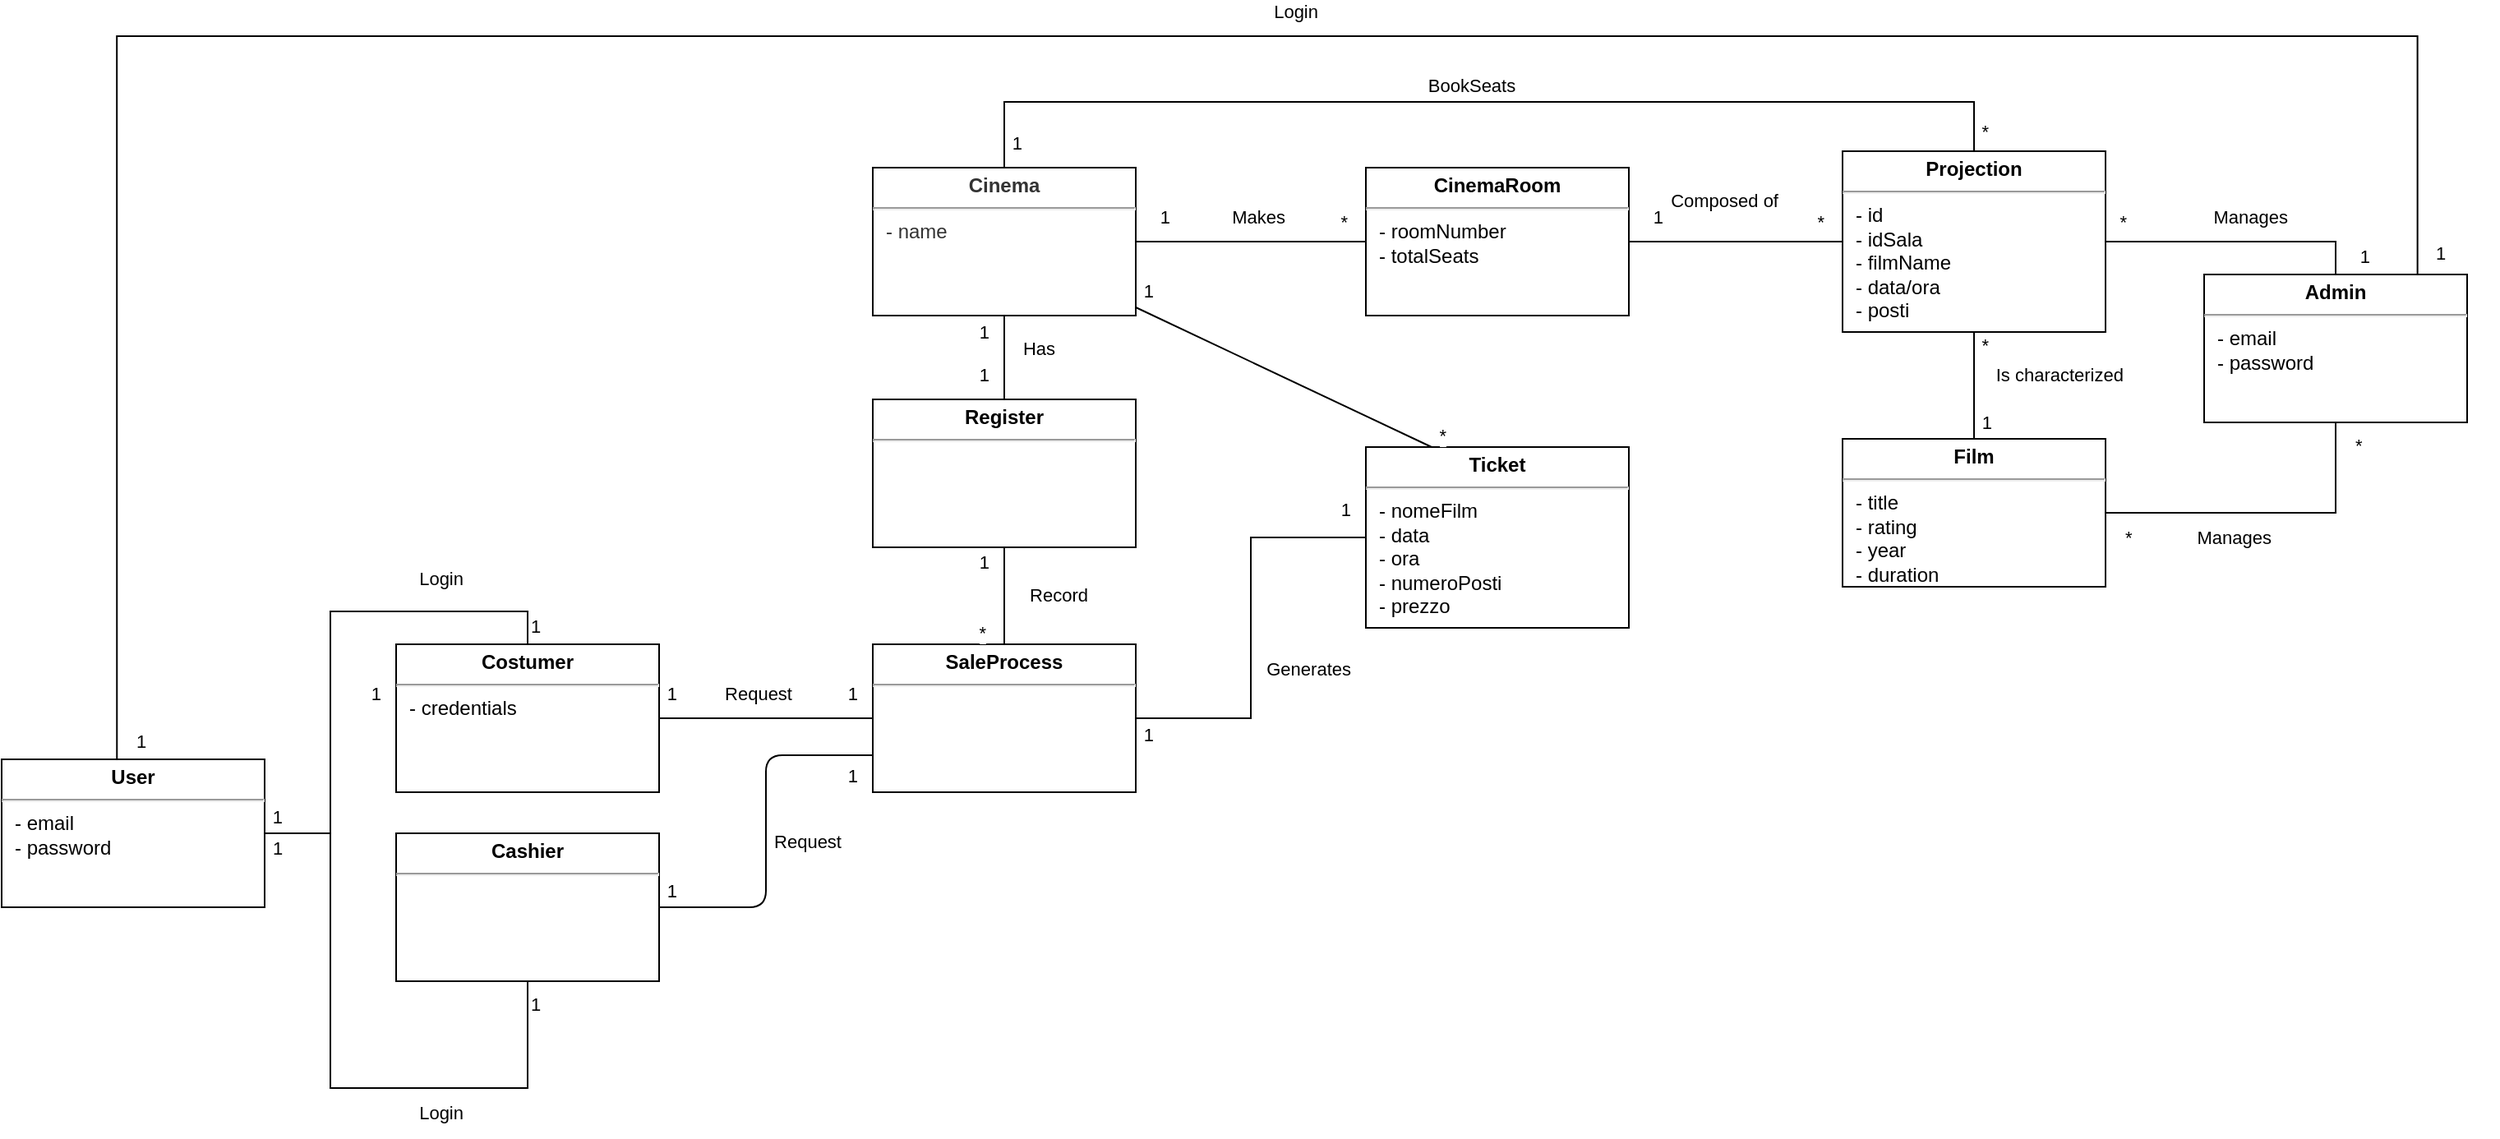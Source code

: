<mxfile version="22.1.16" type="device">
  <diagram id="C5RBs43oDa-KdzZeNtuy" name="Page-1">
    <mxGraphModel dx="2300" dy="887" grid="1" gridSize="10" guides="1" tooltips="1" connect="1" arrows="1" fold="1" page="0" pageScale="1" pageWidth="827" pageHeight="1169" math="0" shadow="0">
      <root>
        <mxCell id="WIyWlLk6GJQsqaUBKTNV-0" />
        <mxCell id="WIyWlLk6GJQsqaUBKTNV-1" parent="WIyWlLk6GJQsqaUBKTNV-0" />
        <mxCell id="IocTNjroUluIqf57pHVe-46" style="edgeStyle=orthogonalEdgeStyle;rounded=1;orthogonalLoop=1;jettySize=auto;html=1;exitX=0.5;exitY=1;exitDx=0;exitDy=0;entryX=0.5;entryY=0;entryDx=0;entryDy=0;endArrow=none;endFill=0;" parent="WIyWlLk6GJQsqaUBKTNV-1" edge="1">
          <mxGeometry relative="1" as="geometry">
            <mxPoint x="-140" y="572" as="targetPoint" />
            <mxPoint x="-140" y="507" as="sourcePoint" />
          </mxGeometry>
        </mxCell>
        <mxCell id="jSlZh_h7TQcM6uC7sidU-0" value="Manages" style="edgeLabel;resizable=0;html=1;align=right;verticalAlign=bottom;rotation=0;rounded=1;" parent="WIyWlLk6GJQsqaUBKTNV-1" connectable="0" vertex="1">
          <mxGeometry x="590.0" y="324.998" as="geometry">
            <mxPoint x="51" y="-6" as="offset" />
          </mxGeometry>
        </mxCell>
        <mxCell id="jSlZh_h7TQcM6uC7sidU-5" value="Makes" style="edgeLabel;resizable=0;html=1;align=right;verticalAlign=bottom;rotation=0;rounded=1;" parent="WIyWlLk6GJQsqaUBKTNV-1" connectable="0" vertex="1">
          <mxGeometry x="-20.0" y="324.998" as="geometry">
            <mxPoint x="51" y="-6" as="offset" />
          </mxGeometry>
        </mxCell>
        <mxCell id="jSlZh_h7TQcM6uC7sidU-7" value="*" style="edgeLabel;resizable=0;html=1;align=right;verticalAlign=bottom;rounded=1;" parent="WIyWlLk6GJQsqaUBKTNV-1" connectable="0" vertex="1">
          <mxGeometry x="514" y="305" as="geometry">
            <mxPoint x="29" y="16" as="offset" />
          </mxGeometry>
        </mxCell>
        <mxCell id="jSlZh_h7TQcM6uC7sidU-18" style="edgeStyle=orthogonalEdgeStyle;rounded=1;orthogonalLoop=1;jettySize=auto;html=1;exitX=0.5;exitY=0;exitDx=0;exitDy=0;endArrow=none;endFill=0;" parent="WIyWlLk6GJQsqaUBKTNV-1" edge="1">
          <mxGeometry relative="1" as="geometry">
            <mxPoint x="-140" y="345" as="targetPoint" />
            <Array as="points">
              <mxPoint x="-140" y="349" />
            </Array>
            <mxPoint x="-140" y="421" as="sourcePoint" />
          </mxGeometry>
        </mxCell>
        <mxCell id="UeBKWoU0LZNCBbVOsU7L-24" style="edgeStyle=orthogonalEdgeStyle;rounded=0;orthogonalLoop=1;jettySize=auto;html=1;exitX=0.5;exitY=0;exitDx=0;exitDy=0;entryX=0.5;entryY=1;entryDx=0;entryDy=0;endArrow=none;endFill=0;" parent="WIyWlLk6GJQsqaUBKTNV-1" source="jSlZh_h7TQcM6uC7sidU-40" target="jSlZh_h7TQcM6uC7sidU-41" edge="1">
          <mxGeometry relative="1" as="geometry" />
        </mxCell>
        <mxCell id="jSlZh_h7TQcM6uC7sidU-40" value="&lt;p style=&quot;margin: 4px 0px 0px; text-align: center;&quot;&gt;&lt;b style=&quot;&quot;&gt;Film&lt;/b&gt;&lt;/p&gt;&lt;hr&gt;&lt;p style=&quot;margin:0px;margin-left:8px;&quot;&gt;&lt;span style=&quot;background-color: initial;&quot;&gt;- title&lt;/span&gt;&lt;br&gt;&lt;/p&gt;&lt;p style=&quot;margin:0px;margin-left:8px;&quot;&gt;- rating&lt;/p&gt;&lt;p style=&quot;margin:0px;margin-left:8px;&quot;&gt;- year&lt;/p&gt;&lt;p style=&quot;margin:0px;margin-left:8px;&quot;&gt;- duration&lt;/p&gt;" style="verticalAlign=top;align=left;overflow=fill;fontSize=12;fontFamily=Helvetica;html=1;whiteSpace=wrap;rounded=0;" parent="WIyWlLk6GJQsqaUBKTNV-1" vertex="1">
          <mxGeometry x="370" y="445" width="160" height="90" as="geometry" />
        </mxCell>
        <mxCell id="UeBKWoU0LZNCBbVOsU7L-23" style="edgeStyle=orthogonalEdgeStyle;rounded=0;orthogonalLoop=1;jettySize=auto;html=1;exitX=1;exitY=0.5;exitDx=0;exitDy=0;entryX=0.5;entryY=0;entryDx=0;entryDy=0;endArrow=none;endFill=0;" parent="WIyWlLk6GJQsqaUBKTNV-1" source="jSlZh_h7TQcM6uC7sidU-41" target="jSlZh_h7TQcM6uC7sidU-52" edge="1">
          <mxGeometry relative="1" as="geometry" />
        </mxCell>
        <mxCell id="jSlZh_h7TQcM6uC7sidU-41" value="&lt;p style=&quot;margin: 4px 0px 0px; text-align: center;&quot;&gt;&lt;b&gt;Projection&lt;/b&gt;&lt;/p&gt;&lt;hr&gt;&lt;p style=&quot;margin:0px;margin-left:8px;&quot;&gt;&lt;span style=&quot;background-color: initial;&quot;&gt;- id&lt;/span&gt;&lt;br&gt;&lt;/p&gt;&lt;p style=&quot;margin:0px;margin-left:8px;&quot;&gt;&lt;span style=&quot;background-color: initial;&quot;&gt;- idSala&lt;/span&gt;&lt;/p&gt;&lt;p style=&quot;margin:0px;margin-left:8px;&quot;&gt;- filmName&lt;/p&gt;&lt;p style=&quot;margin:0px;margin-left:8px;&quot;&gt;- data/ora&lt;/p&gt;&lt;p style=&quot;margin:0px;margin-left:8px;&quot;&gt;- posti&lt;/p&gt;&lt;p style=&quot;margin:0px;margin-left:8px;&quot;&gt;&lt;br&gt;&lt;/p&gt;&lt;p style=&quot;margin:0px;margin-left:8px;&quot;&gt;&lt;br&gt;&lt;/p&gt;" style="verticalAlign=top;align=left;overflow=fill;fontSize=12;fontFamily=Helvetica;html=1;whiteSpace=wrap;rounded=0;" parent="WIyWlLk6GJQsqaUBKTNV-1" vertex="1">
          <mxGeometry x="370" y="270" width="160" height="110" as="geometry" />
        </mxCell>
        <mxCell id="V83B1hpmwvqZw-QPlUn4-34" style="edgeStyle=orthogonalEdgeStyle;rounded=1;orthogonalLoop=1;jettySize=auto;html=1;exitX=1;exitY=0.5;exitDx=0;exitDy=0;entryX=0;entryY=0.5;entryDx=0;entryDy=0;endArrow=none;endFill=0;" parent="WIyWlLk6GJQsqaUBKTNV-1" source="jSlZh_h7TQcM6uC7sidU-42" target="jSlZh_h7TQcM6uC7sidU-46" edge="1">
          <mxGeometry relative="1" as="geometry" />
        </mxCell>
        <mxCell id="ocW4wiGA78TJC8a3Gjq7-6" style="edgeStyle=orthogonalEdgeStyle;rounded=0;orthogonalLoop=1;jettySize=auto;html=1;exitX=0.5;exitY=0;exitDx=0;exitDy=0;entryX=0.5;entryY=0;entryDx=0;entryDy=0;endArrow=none;endFill=0;" edge="1" parent="WIyWlLk6GJQsqaUBKTNV-1" source="jSlZh_h7TQcM6uC7sidU-42" target="jSlZh_h7TQcM6uC7sidU-41">
          <mxGeometry relative="1" as="geometry">
            <Array as="points">
              <mxPoint x="-140" y="240" />
              <mxPoint x="450" y="240" />
            </Array>
          </mxGeometry>
        </mxCell>
        <mxCell id="ocW4wiGA78TJC8a3Gjq7-7" value="BookSeats" style="edgeLabel;html=1;align=center;verticalAlign=middle;resizable=0;points=[];" vertex="1" connectable="0" parent="ocW4wiGA78TJC8a3Gjq7-6">
          <mxGeometry x="-0.018" y="1" relative="1" as="geometry">
            <mxPoint y="-9" as="offset" />
          </mxGeometry>
        </mxCell>
        <mxCell id="jSlZh_h7TQcM6uC7sidU-42" value="&lt;p style=&quot;margin: 4px 0px 0px; text-align: center;&quot;&gt;&lt;b&gt;Cinema&lt;/b&gt;&lt;/p&gt;&lt;hr&gt;&lt;p style=&quot;margin:0px;margin-left:8px;&quot;&gt;- name&lt;/p&gt;" style="verticalAlign=top;align=left;overflow=fill;fontSize=12;fontFamily=Helvetica;html=1;whiteSpace=wrap;rounded=0;fillColor=#FFFFFF;fontColor=#333333;strokeColor=#000000;" parent="WIyWlLk6GJQsqaUBKTNV-1" vertex="1">
          <mxGeometry x="-220" y="280" width="160" height="90" as="geometry" />
        </mxCell>
        <mxCell id="jSlZh_h7TQcM6uC7sidU-56" style="edgeStyle=orthogonalEdgeStyle;rounded=1;orthogonalLoop=1;jettySize=auto;html=1;exitX=1;exitY=0.5;exitDx=0;exitDy=0;entryX=0;entryY=0.5;entryDx=0;entryDy=0;endArrow=none;endFill=0;" parent="WIyWlLk6GJQsqaUBKTNV-1" source="jSlZh_h7TQcM6uC7sidU-46" target="jSlZh_h7TQcM6uC7sidU-41" edge="1">
          <mxGeometry relative="1" as="geometry" />
        </mxCell>
        <mxCell id="jSlZh_h7TQcM6uC7sidU-46" value="&lt;p style=&quot;margin: 4px 0px 0px; text-align: center;&quot;&gt;&lt;b&gt;&lt;font face=&quot;Helvetica&quot;&gt;CinemaRoom&lt;/font&gt;&lt;/b&gt;&lt;/p&gt;&lt;hr&gt;&lt;p style=&quot;margin:0px;margin-left:8px;&quot;&gt;&lt;font face=&quot;Helvetica&quot;&gt;- roomNumber&lt;/font&gt;&lt;/p&gt;&lt;p style=&quot;margin:0px;margin-left:8px;&quot;&gt;&lt;font face=&quot;Helvetica&quot;&gt;- totalSeats&lt;/font&gt;&lt;/p&gt;&lt;p style=&quot;margin:0px;margin-left:8px;&quot;&gt;&lt;br&gt;&lt;/p&gt;" style="verticalAlign=top;align=left;overflow=fill;fontSize=12;fontFamily=Georgia;html=1;whiteSpace=wrap;rounded=0;" parent="WIyWlLk6GJQsqaUBKTNV-1" vertex="1">
          <mxGeometry x="80" y="280" width="160" height="90" as="geometry" />
        </mxCell>
        <mxCell id="jSlZh_h7TQcM6uC7sidU-49" value="1" style="edgeLabel;resizable=0;html=1;align=right;verticalAlign=bottom;rounded=1;" parent="WIyWlLk6GJQsqaUBKTNV-1" connectable="0" vertex="1">
          <mxGeometry x="-90.0" y="324.998" as="geometry">
            <mxPoint x="51" y="-6" as="offset" />
          </mxGeometry>
        </mxCell>
        <mxCell id="jSlZh_h7TQcM6uC7sidU-50" value="*" style="edgeLabel;resizable=0;html=1;align=right;verticalAlign=bottom;rounded=1;" parent="WIyWlLk6GJQsqaUBKTNV-1" connectable="0" vertex="1">
          <mxGeometry x="40" y="305" as="geometry">
            <mxPoint x="29" y="16" as="offset" />
          </mxGeometry>
        </mxCell>
        <mxCell id="ocW4wiGA78TJC8a3Gjq7-2" style="edgeStyle=orthogonalEdgeStyle;rounded=0;orthogonalLoop=1;jettySize=auto;html=1;exitX=0.5;exitY=1;exitDx=0;exitDy=0;entryX=1;entryY=0.5;entryDx=0;entryDy=0;endArrow=none;endFill=0;" edge="1" parent="WIyWlLk6GJQsqaUBKTNV-1" source="jSlZh_h7TQcM6uC7sidU-52" target="jSlZh_h7TQcM6uC7sidU-40">
          <mxGeometry relative="1" as="geometry" />
        </mxCell>
        <mxCell id="jSlZh_h7TQcM6uC7sidU-52" value="&lt;p style=&quot;margin: 4px 0px 0px; text-align: center;&quot;&gt;&lt;b&gt;Admin&lt;/b&gt;&lt;/p&gt;&lt;hr&gt;&lt;p style=&quot;margin:0px;margin-left:8px;&quot;&gt;- email&lt;/p&gt;&lt;p style=&quot;margin:0px;margin-left:8px;&quot;&gt;- password&lt;/p&gt;" style="verticalAlign=top;align=left;overflow=fill;fontSize=12;fontFamily=Helvetica;html=1;whiteSpace=wrap;rounded=0;" parent="WIyWlLk6GJQsqaUBKTNV-1" vertex="1">
          <mxGeometry x="590" y="345" width="160" height="90" as="geometry" />
        </mxCell>
        <mxCell id="jSlZh_h7TQcM6uC7sidU-54" value="1" style="edgeLabel;resizable=0;html=1;align=right;verticalAlign=bottom;rounded=1;" parent="WIyWlLk6GJQsqaUBKTNV-1" connectable="0" vertex="1">
          <mxGeometry x="640.0" y="348.998" as="geometry">
            <mxPoint x="51" y="-6" as="offset" />
          </mxGeometry>
        </mxCell>
        <mxCell id="jSlZh_h7TQcM6uC7sidU-67" value="1" style="edgeLabel;resizable=0;html=1;align=right;verticalAlign=bottom;rounded=1;" parent="WIyWlLk6GJQsqaUBKTNV-1" connectable="0" vertex="1">
          <mxGeometry x="210.0" y="324.998" as="geometry">
            <mxPoint x="51" y="-6" as="offset" />
          </mxGeometry>
        </mxCell>
        <mxCell id="jSlZh_h7TQcM6uC7sidU-68" value="*" style="edgeLabel;resizable=0;html=1;align=right;verticalAlign=bottom;rounded=1;" parent="WIyWlLk6GJQsqaUBKTNV-1" connectable="0" vertex="1">
          <mxGeometry x="330" y="305" as="geometry">
            <mxPoint x="29" y="16" as="offset" />
          </mxGeometry>
        </mxCell>
        <mxCell id="ocW4wiGA78TJC8a3Gjq7-13" style="edgeStyle=orthogonalEdgeStyle;rounded=0;orthogonalLoop=1;jettySize=auto;html=1;exitX=1;exitY=0.5;exitDx=0;exitDy=0;entryX=0;entryY=0.5;entryDx=0;entryDy=0;endArrow=none;endFill=0;" edge="1" parent="WIyWlLk6GJQsqaUBKTNV-1" source="V83B1hpmwvqZw-QPlUn4-8" target="V83B1hpmwvqZw-QPlUn4-35">
          <mxGeometry relative="1" as="geometry" />
        </mxCell>
        <mxCell id="V83B1hpmwvqZw-QPlUn4-8" value="&lt;p style=&quot;margin: 4px 0px 0px; text-align: center;&quot;&gt;&lt;b&gt;SaleProcess&lt;/b&gt;&lt;/p&gt;&lt;hr&gt;&lt;p style=&quot;margin:0px;margin-left:8px;&quot;&gt;&lt;br&gt;&lt;/p&gt;" style="verticalAlign=top;align=left;overflow=fill;fontSize=12;fontFamily=Helvetica;html=1;whiteSpace=wrap;rounded=0;" parent="WIyWlLk6GJQsqaUBKTNV-1" vertex="1">
          <mxGeometry x="-220" y="570" width="160" height="90" as="geometry" />
        </mxCell>
        <mxCell id="V83B1hpmwvqZw-QPlUn4-24" style="edgeStyle=orthogonalEdgeStyle;rounded=1;orthogonalLoop=1;jettySize=auto;html=1;exitX=1;exitY=0.5;exitDx=0;exitDy=0;entryX=0;entryY=0.5;entryDx=0;entryDy=0;endArrow=none;endFill=0;" parent="WIyWlLk6GJQsqaUBKTNV-1" source="V83B1hpmwvqZw-QPlUn4-13" target="V83B1hpmwvqZw-QPlUn4-8" edge="1">
          <mxGeometry relative="1" as="geometry" />
        </mxCell>
        <mxCell id="V83B1hpmwvqZw-QPlUn4-13" value="&lt;p style=&quot;margin: 4px 0px 0px; text-align: center;&quot;&gt;&lt;b&gt;Costumer&lt;/b&gt;&lt;/p&gt;&lt;hr&gt;&lt;p style=&quot;margin:0px;margin-left:8px;&quot;&gt;&lt;span style=&quot;background-color: initial;&quot;&gt;- credentials&lt;/span&gt;&lt;br&gt;&lt;/p&gt;" style="verticalAlign=top;align=left;overflow=fill;fontSize=12;fontFamily=Helvetica;html=1;whiteSpace=wrap;rounded=0;" parent="WIyWlLk6GJQsqaUBKTNV-1" vertex="1">
          <mxGeometry x="-510" y="570" width="160" height="90" as="geometry" />
        </mxCell>
        <mxCell id="V83B1hpmwvqZw-QPlUn4-15" value="1" style="edgeLabel;resizable=0;html=1;align=right;verticalAlign=bottom;rounded=1;" parent="WIyWlLk6GJQsqaUBKTNV-1" connectable="0" vertex="1">
          <mxGeometry x="-390.0" y="614.998" as="geometry">
            <mxPoint x="51" y="-6" as="offset" />
          </mxGeometry>
        </mxCell>
        <mxCell id="V83B1hpmwvqZw-QPlUn4-16" value="1" style="edgeLabel;resizable=0;html=1;align=right;verticalAlign=bottom;rounded=1;" parent="WIyWlLk6GJQsqaUBKTNV-1" connectable="0" vertex="1">
          <mxGeometry x="-280.0" y="614.998" as="geometry">
            <mxPoint x="51" y="-6" as="offset" />
          </mxGeometry>
        </mxCell>
        <mxCell id="V83B1hpmwvqZw-QPlUn4-17" value="Request" style="edgeLabel;resizable=0;html=1;align=right;verticalAlign=bottom;rotation=0;rounded=1;" parent="WIyWlLk6GJQsqaUBKTNV-1" connectable="0" vertex="1">
          <mxGeometry x="-320.0" y="614.998" as="geometry">
            <mxPoint x="51" y="-6" as="offset" />
          </mxGeometry>
        </mxCell>
        <mxCell id="V83B1hpmwvqZw-QPlUn4-27" style="edgeStyle=orthogonalEdgeStyle;rounded=1;orthogonalLoop=1;jettySize=auto;html=1;exitX=1;exitY=0.5;exitDx=0;exitDy=0;entryX=0;entryY=0.75;entryDx=0;entryDy=0;endArrow=none;endFill=0;" parent="WIyWlLk6GJQsqaUBKTNV-1" source="V83B1hpmwvqZw-QPlUn4-25" target="V83B1hpmwvqZw-QPlUn4-8" edge="1">
          <mxGeometry relative="1" as="geometry" />
        </mxCell>
        <mxCell id="V83B1hpmwvqZw-QPlUn4-25" value="&lt;p style=&quot;margin: 4px 0px 0px; text-align: center;&quot;&gt;&lt;b&gt;Cashier&lt;/b&gt;&lt;/p&gt;&lt;hr&gt;&lt;p style=&quot;margin:0px;margin-left:8px;&quot;&gt;&lt;br&gt;&lt;/p&gt;" style="verticalAlign=top;align=left;overflow=fill;fontSize=12;fontFamily=Helvetica;html=1;whiteSpace=wrap;rounded=0;" parent="WIyWlLk6GJQsqaUBKTNV-1" vertex="1">
          <mxGeometry x="-510" y="685" width="160" height="90" as="geometry" />
        </mxCell>
        <mxCell id="V83B1hpmwvqZw-QPlUn4-28" value="Request" style="edgeLabel;resizable=0;html=1;align=right;verticalAlign=bottom;rotation=0;rounded=1;" parent="WIyWlLk6GJQsqaUBKTNV-1" connectable="0" vertex="1">
          <mxGeometry x="-290.0" y="704.998" as="geometry">
            <mxPoint x="51" y="-6" as="offset" />
          </mxGeometry>
        </mxCell>
        <mxCell id="V83B1hpmwvqZw-QPlUn4-29" value="1" style="edgeLabel;resizable=0;html=1;align=right;verticalAlign=bottom;rounded=1;" parent="WIyWlLk6GJQsqaUBKTNV-1" connectable="0" vertex="1">
          <mxGeometry x="-390.0" y="734.998" as="geometry">
            <mxPoint x="51" y="-6" as="offset" />
          </mxGeometry>
        </mxCell>
        <mxCell id="V83B1hpmwvqZw-QPlUn4-33" value="1" style="edgeLabel;resizable=0;html=1;align=right;verticalAlign=bottom;rounded=1;" parent="WIyWlLk6GJQsqaUBKTNV-1" connectable="0" vertex="1">
          <mxGeometry x="-280.0" y="664.998" as="geometry">
            <mxPoint x="51" y="-6" as="offset" />
          </mxGeometry>
        </mxCell>
        <mxCell id="V83B1hpmwvqZw-QPlUn4-35" value="&lt;p style=&quot;margin: 4px 0px 0px; text-align: center;&quot;&gt;&lt;b&gt;Ticket&lt;/b&gt;&lt;/p&gt;&lt;hr&gt;&lt;p style=&quot;margin:0px;margin-left:8px;&quot;&gt;&lt;span style=&quot;background-color: initial;&quot;&gt;- nomeFilm&lt;/span&gt;&lt;/p&gt;&lt;p style=&quot;margin:0px;margin-left:8px;&quot;&gt;&lt;span style=&quot;background-color: initial;&quot;&gt;- data&lt;/span&gt;&lt;/p&gt;&lt;p style=&quot;margin:0px;margin-left:8px;&quot;&gt;&lt;span style=&quot;background-color: initial;&quot;&gt;- ora&lt;/span&gt;&lt;/p&gt;&lt;p style=&quot;margin:0px;margin-left:8px;&quot;&gt;&lt;span style=&quot;background-color: initial;&quot;&gt;- numeroPosti&lt;/span&gt;&lt;/p&gt;&lt;p style=&quot;margin:0px;margin-left:8px;&quot;&gt;&lt;span style=&quot;background-color: initial;&quot;&gt;- prezzo&lt;/span&gt;&lt;/p&gt;&lt;p style=&quot;margin:0px;margin-left:8px;&quot;&gt;&lt;br&gt;&lt;/p&gt;" style="verticalAlign=top;align=left;overflow=fill;fontSize=12;fontFamily=Helvetica;html=1;whiteSpace=wrap;rounded=0;" parent="WIyWlLk6GJQsqaUBKTNV-1" vertex="1">
          <mxGeometry x="80" y="450" width="160" height="110" as="geometry" />
        </mxCell>
        <mxCell id="V83B1hpmwvqZw-QPlUn4-37" value="1" style="edgeLabel;resizable=0;html=1;align=right;verticalAlign=bottom;rounded=1;" parent="WIyWlLk6GJQsqaUBKTNV-1" connectable="0" vertex="1">
          <mxGeometry x="-100.0" y="639.998" as="geometry">
            <mxPoint x="51" y="-6" as="offset" />
          </mxGeometry>
        </mxCell>
        <mxCell id="V83B1hpmwvqZw-QPlUn4-38" value="1" style="edgeLabel;resizable=0;html=1;align=right;verticalAlign=bottom;rounded=1;" parent="WIyWlLk6GJQsqaUBKTNV-1" connectable="0" vertex="1">
          <mxGeometry x="20.0" y="502.998" as="geometry">
            <mxPoint x="51" y="-6" as="offset" />
          </mxGeometry>
        </mxCell>
        <mxCell id="V83B1hpmwvqZw-QPlUn4-39" value="Generates" style="edgeLabel;resizable=0;html=1;align=right;verticalAlign=bottom;rotation=0;rounded=1;" parent="WIyWlLk6GJQsqaUBKTNV-1" connectable="0" vertex="1">
          <mxGeometry x="20.0" y="599.998" as="geometry">
            <mxPoint x="51" y="-6" as="offset" />
          </mxGeometry>
        </mxCell>
        <mxCell id="V83B1hpmwvqZw-QPlUn4-43" value="1" style="edgeLabel;resizable=0;html=1;align=right;verticalAlign=bottom;rounded=1;" parent="WIyWlLk6GJQsqaUBKTNV-1" connectable="0" vertex="1">
          <mxGeometry x="-570.0" y="614.998" as="geometry">
            <mxPoint x="51" y="-6" as="offset" />
          </mxGeometry>
        </mxCell>
        <mxCell id="V83B1hpmwvqZw-QPlUn4-45" value="Record" style="edgeLabel;resizable=0;html=1;align=right;verticalAlign=bottom;rotation=0;rounded=1;" parent="WIyWlLk6GJQsqaUBKTNV-1" connectable="0" vertex="1">
          <mxGeometry x="-140.0" y="554.998" as="geometry">
            <mxPoint x="51" y="-6" as="offset" />
          </mxGeometry>
        </mxCell>
        <mxCell id="V83B1hpmwvqZw-QPlUn4-46" value="Has" style="edgeLabel;resizable=0;html=1;align=right;verticalAlign=bottom;rotation=0;rounded=1;" parent="WIyWlLk6GJQsqaUBKTNV-1" connectable="0" vertex="1">
          <mxGeometry x="-160.0" y="404.998" as="geometry">
            <mxPoint x="51" y="-6" as="offset" />
          </mxGeometry>
        </mxCell>
        <mxCell id="V83B1hpmwvqZw-QPlUn4-47" value="1" style="edgeLabel;resizable=0;html=1;align=right;verticalAlign=bottom;rounded=1;" parent="WIyWlLk6GJQsqaUBKTNV-1" connectable="0" vertex="1">
          <mxGeometry x="-200.0" y="394.998" as="geometry">
            <mxPoint x="51" y="-6" as="offset" />
          </mxGeometry>
        </mxCell>
        <mxCell id="V83B1hpmwvqZw-QPlUn4-48" value="1" style="edgeLabel;resizable=0;html=1;align=right;verticalAlign=bottom;rounded=1;" parent="WIyWlLk6GJQsqaUBKTNV-1" connectable="0" vertex="1">
          <mxGeometry x="-200.0" y="420.998" as="geometry">
            <mxPoint x="51" y="-6" as="offset" />
          </mxGeometry>
        </mxCell>
        <mxCell id="V83B1hpmwvqZw-QPlUn4-49" value="1" style="edgeLabel;resizable=0;html=1;align=right;verticalAlign=bottom;rounded=1;" parent="WIyWlLk6GJQsqaUBKTNV-1" connectable="0" vertex="1">
          <mxGeometry x="-200.0" y="534.998" as="geometry">
            <mxPoint x="51" y="-6" as="offset" />
          </mxGeometry>
        </mxCell>
        <mxCell id="V83B1hpmwvqZw-QPlUn4-51" value="*" style="edgeLabel;resizable=0;html=1;align=right;verticalAlign=bottom;rounded=1;" parent="WIyWlLk6GJQsqaUBKTNV-1" connectable="0" vertex="1">
          <mxGeometry x="-180" y="555" as="geometry">
            <mxPoint x="29" y="16" as="offset" />
          </mxGeometry>
        </mxCell>
        <mxCell id="6il7nf0VTJw9nePaGG9p-1" value="&lt;p style=&quot;margin: 4px 0px 0px; text-align: center;&quot;&gt;&lt;b&gt;Register&lt;/b&gt;&lt;/p&gt;&lt;hr&gt;&lt;p style=&quot;margin:0px;margin-left:8px;&quot;&gt;&lt;br&gt;&lt;/p&gt;" style="verticalAlign=top;align=left;overflow=fill;fontSize=12;fontFamily=Helvetica;html=1;whiteSpace=wrap;rounded=0;" parent="WIyWlLk6GJQsqaUBKTNV-1" vertex="1">
          <mxGeometry x="-220" y="421" width="160" height="90" as="geometry" />
        </mxCell>
        <mxCell id="02Swsco6-otCZ8Av2tFa-2" value="Composed of" style="edgeLabel;resizable=0;html=1;align=right;verticalAlign=bottom;rotation=0;rounded=1;" parent="WIyWlLk6GJQsqaUBKTNV-1" connectable="0" vertex="1">
          <mxGeometry x="280.0" y="314.998" as="geometry">
            <mxPoint x="51" y="-6" as="offset" />
          </mxGeometry>
        </mxCell>
        <mxCell id="UeBKWoU0LZNCBbVOsU7L-15" value="" style="endArrow=none;html=1;rounded=0;endFill=0;exitX=0.25;exitY=0;exitDx=0;exitDy=0;" parent="WIyWlLk6GJQsqaUBKTNV-1" source="V83B1hpmwvqZw-QPlUn4-35" edge="1">
          <mxGeometry width="50" height="50" relative="1" as="geometry">
            <mxPoint x="80" y="566" as="sourcePoint" />
            <mxPoint x="-60" y="365" as="targetPoint" />
            <Array as="points" />
          </mxGeometry>
        </mxCell>
        <mxCell id="UeBKWoU0LZNCBbVOsU7L-16" value="1" style="edgeLabel;resizable=0;html=1;align=right;verticalAlign=bottom;rounded=1;" parent="WIyWlLk6GJQsqaUBKTNV-1" connectable="0" vertex="1">
          <mxGeometry x="-100.0" y="369.998" as="geometry">
            <mxPoint x="51" y="-6" as="offset" />
          </mxGeometry>
        </mxCell>
        <mxCell id="UeBKWoU0LZNCBbVOsU7L-20" value="*" style="edgeLabel;resizable=0;html=1;align=right;verticalAlign=bottom;rounded=1;" parent="WIyWlLk6GJQsqaUBKTNV-1" connectable="0" vertex="1">
          <mxGeometry x="100" y="435" as="geometry">
            <mxPoint x="29" y="16" as="offset" />
          </mxGeometry>
        </mxCell>
        <mxCell id="UeBKWoU0LZNCBbVOsU7L-25" value="1" style="edgeLabel;resizable=0;html=1;align=right;verticalAlign=bottom;rounded=1;" parent="WIyWlLk6GJQsqaUBKTNV-1" connectable="0" vertex="1">
          <mxGeometry x="410.0" y="449.998" as="geometry">
            <mxPoint x="51" y="-6" as="offset" />
          </mxGeometry>
        </mxCell>
        <mxCell id="UeBKWoU0LZNCBbVOsU7L-28" value="*" style="edgeLabel;resizable=0;html=1;align=right;verticalAlign=bottom;rounded=1;" parent="WIyWlLk6GJQsqaUBKTNV-1" connectable="0" vertex="1">
          <mxGeometry x="430" y="380" as="geometry">
            <mxPoint x="29" y="16" as="offset" />
          </mxGeometry>
        </mxCell>
        <mxCell id="X7CobdFkB-S093FQ_3rh-3" value="Manages" style="edgeLabel;resizable=0;html=1;align=right;verticalAlign=bottom;rotation=0;rounded=1;" parent="WIyWlLk6GJQsqaUBKTNV-1" connectable="0" vertex="1">
          <mxGeometry x="580.0" y="519.998" as="geometry">
            <mxPoint x="51" y="-6" as="offset" />
          </mxGeometry>
        </mxCell>
        <mxCell id="X7CobdFkB-S093FQ_3rh-4" value="&lt;span style=&quot;color: rgb(0, 0, 0); font-family: Helvetica; font-size: 11px; font-style: normal; font-variant-ligatures: normal; font-variant-caps: normal; font-weight: 400; letter-spacing: normal; orphans: 2; text-align: right; text-indent: 0px; text-transform: none; widows: 2; word-spacing: 0px; -webkit-text-stroke-width: 0px; background-color: rgb(255, 255, 255); text-decoration-thickness: initial; text-decoration-style: initial; text-decoration-color: initial; float: none; display: inline !important;&quot;&gt;*&lt;/span&gt;" style="text;whiteSpace=wrap;html=1;" parent="WIyWlLk6GJQsqaUBKTNV-1" vertex="1">
          <mxGeometry x="680" y="435" width="40" height="40" as="geometry" />
        </mxCell>
        <mxCell id="X7CobdFkB-S093FQ_3rh-5" value="Is characterized" style="edgeLabel;resizable=0;html=1;align=right;verticalAlign=bottom;rotation=0;rounded=1;" parent="WIyWlLk6GJQsqaUBKTNV-1" connectable="0" vertex="1">
          <mxGeometry x="490.0" y="420.998" as="geometry">
            <mxPoint x="51" y="-6" as="offset" />
          </mxGeometry>
        </mxCell>
        <mxCell id="V-8IQIEskmgq7ARkN5S_-1" style="edgeStyle=orthogonalEdgeStyle;rounded=0;orthogonalLoop=1;jettySize=auto;html=1;exitX=1;exitY=0.5;exitDx=0;exitDy=0;entryX=0.5;entryY=0;entryDx=0;entryDy=0;endArrow=none;endFill=0;" parent="WIyWlLk6GJQsqaUBKTNV-1" source="V-8IQIEskmgq7ARkN5S_-0" target="V83B1hpmwvqZw-QPlUn4-13" edge="1">
          <mxGeometry relative="1" as="geometry" />
        </mxCell>
        <mxCell id="V-8IQIEskmgq7ARkN5S_-2" style="edgeStyle=orthogonalEdgeStyle;rounded=0;orthogonalLoop=1;jettySize=auto;html=1;exitX=1;exitY=0.5;exitDx=0;exitDy=0;entryX=0.5;entryY=1;entryDx=0;entryDy=0;endArrow=none;endFill=0;" parent="WIyWlLk6GJQsqaUBKTNV-1" source="V-8IQIEskmgq7ARkN5S_-0" target="V83B1hpmwvqZw-QPlUn4-25" edge="1">
          <mxGeometry relative="1" as="geometry">
            <Array as="points">
              <mxPoint x="-550" y="685" />
              <mxPoint x="-550" y="840" />
              <mxPoint x="-430" y="840" />
            </Array>
          </mxGeometry>
        </mxCell>
        <mxCell id="V-8IQIEskmgq7ARkN5S_-0" value="&lt;p style=&quot;margin: 4px 0px 0px; text-align: center;&quot;&gt;&lt;b&gt;User&lt;/b&gt;&lt;/p&gt;&lt;hr&gt;&lt;p style=&quot;border-color: var(--border-color); margin: 0px 0px 0px 8px;&quot;&gt;- email&lt;/p&gt;&lt;p style=&quot;border-color: var(--border-color); margin: 0px 0px 0px 8px;&quot;&gt;- password&lt;/p&gt;" style="verticalAlign=top;align=left;overflow=fill;fontSize=12;fontFamily=Helvetica;html=1;whiteSpace=wrap;rounded=0;" parent="WIyWlLk6GJQsqaUBKTNV-1" vertex="1">
          <mxGeometry x="-750" y="640" width="160" height="90" as="geometry" />
        </mxCell>
        <mxCell id="V-8IQIEskmgq7ARkN5S_-3" value="1" style="edgeLabel;resizable=0;html=1;align=right;verticalAlign=bottom;rounded=1;" parent="WIyWlLk6GJQsqaUBKTNV-1" connectable="0" vertex="1">
          <mxGeometry x="-630.0" y="689.998" as="geometry">
            <mxPoint x="51" y="-6" as="offset" />
          </mxGeometry>
        </mxCell>
        <mxCell id="V-8IQIEskmgq7ARkN5S_-6" value="&lt;span style=&quot;color: rgb(0, 0, 0); font-family: Helvetica; font-size: 11px; font-style: normal; font-variant-ligatures: normal; font-variant-caps: normal; font-weight: 400; letter-spacing: normal; orphans: 2; text-align: right; text-indent: 0px; text-transform: none; widows: 2; word-spacing: 0px; -webkit-text-stroke-width: 0px; background-color: rgb(255, 255, 255); text-decoration-thickness: initial; text-decoration-style: initial; text-decoration-color: initial; float: none; display: inline !important;&quot;&gt;1&lt;/span&gt;" style="text;whiteSpace=wrap;html=1;" parent="WIyWlLk6GJQsqaUBKTNV-1" vertex="1">
          <mxGeometry x="-587" y="680" width="40" height="40" as="geometry" />
        </mxCell>
        <mxCell id="V-8IQIEskmgq7ARkN5S_-7" value="&lt;span style=&quot;color: rgb(0, 0, 0); font-family: Helvetica; font-size: 11px; font-style: normal; font-variant-ligatures: normal; font-variant-caps: normal; font-weight: 400; letter-spacing: normal; orphans: 2; text-align: right; text-indent: 0px; text-transform: none; widows: 2; word-spacing: 0px; -webkit-text-stroke-width: 0px; background-color: rgb(255, 255, 255); text-decoration-thickness: initial; text-decoration-style: initial; text-decoration-color: initial; float: none; display: inline !important;&quot;&gt;1&lt;/span&gt;" style="text;whiteSpace=wrap;html=1;" parent="WIyWlLk6GJQsqaUBKTNV-1" vertex="1">
          <mxGeometry x="-430" y="545" width="40" height="40" as="geometry" />
        </mxCell>
        <mxCell id="V-8IQIEskmgq7ARkN5S_-8" value="&lt;span style=&quot;color: rgb(0, 0, 0); font-family: Helvetica; font-size: 11px; font-style: normal; font-variant-ligatures: normal; font-variant-caps: normal; font-weight: 400; letter-spacing: normal; orphans: 2; text-align: right; text-indent: 0px; text-transform: none; widows: 2; word-spacing: 0px; -webkit-text-stroke-width: 0px; background-color: rgb(255, 255, 255); text-decoration-thickness: initial; text-decoration-style: initial; text-decoration-color: initial; float: none; display: inline !important;&quot;&gt;1&lt;/span&gt;" style="text;whiteSpace=wrap;html=1;" parent="WIyWlLk6GJQsqaUBKTNV-1" vertex="1">
          <mxGeometry x="-430" y="775" width="40" height="40" as="geometry" />
        </mxCell>
        <mxCell id="V-8IQIEskmgq7ARkN5S_-9" style="edgeStyle=orthogonalEdgeStyle;rounded=0;orthogonalLoop=1;jettySize=auto;html=1;exitX=0.5;exitY=0;exitDx=0;exitDy=0;entryX=0.873;entryY=0.003;entryDx=0;entryDy=0;entryPerimeter=0;endArrow=none;endFill=0;" parent="WIyWlLk6GJQsqaUBKTNV-1" edge="1">
          <mxGeometry relative="1" as="geometry">
            <Array as="points">
              <mxPoint x="-680" y="200" />
              <mxPoint x="720" y="200" />
            </Array>
            <mxPoint x="-679.86" y="640" as="sourcePoint" />
            <mxPoint x="719.82" y="345.27" as="targetPoint" />
          </mxGeometry>
        </mxCell>
        <mxCell id="V-8IQIEskmgq7ARkN5S_-10" value="&lt;span style=&quot;color: rgb(0, 0, 0); font-family: Helvetica; font-size: 11px; font-style: normal; font-variant-ligatures: normal; font-variant-caps: normal; font-weight: 400; letter-spacing: normal; orphans: 2; text-align: right; text-indent: 0px; text-transform: none; widows: 2; word-spacing: 0px; -webkit-text-stroke-width: 0px; background-color: rgb(255, 255, 255); text-decoration-thickness: initial; text-decoration-style: initial; text-decoration-color: initial; float: none; display: inline !important;&quot;&gt;1&lt;/span&gt;" style="text;whiteSpace=wrap;html=1;" parent="WIyWlLk6GJQsqaUBKTNV-1" vertex="1">
          <mxGeometry x="-670" y="615" width="40" height="40" as="geometry" />
        </mxCell>
        <mxCell id="V-8IQIEskmgq7ARkN5S_-11" value="&lt;span style=&quot;color: rgb(0, 0, 0); font-family: Helvetica; font-size: 11px; font-style: normal; font-variant-ligatures: normal; font-variant-caps: normal; font-weight: 400; letter-spacing: normal; orphans: 2; text-align: right; text-indent: 0px; text-transform: none; widows: 2; word-spacing: 0px; -webkit-text-stroke-width: 0px; background-color: rgb(255, 255, 255); text-decoration-thickness: initial; text-decoration-style: initial; text-decoration-color: initial; float: none; display: inline !important;&quot;&gt;1&lt;/span&gt;" style="text;whiteSpace=wrap;html=1;" parent="WIyWlLk6GJQsqaUBKTNV-1" vertex="1">
          <mxGeometry x="729" y="318" width="40" height="40" as="geometry" />
        </mxCell>
        <mxCell id="V-8IQIEskmgq7ARkN5S_-12" value="Login" style="edgeLabel;resizable=0;html=1;align=right;verticalAlign=bottom;rotation=0;rounded=1;" parent="WIyWlLk6GJQsqaUBKTNV-1" connectable="0" vertex="1">
          <mxGeometry x="0.0" y="199.998" as="geometry">
            <mxPoint x="51" y="-6" as="offset" />
          </mxGeometry>
        </mxCell>
        <mxCell id="V-8IQIEskmgq7ARkN5S_-13" value="Login" style="edgeLabel;resizable=0;html=1;align=right;verticalAlign=bottom;rotation=0;rounded=1;" parent="WIyWlLk6GJQsqaUBKTNV-1" connectable="0" vertex="1">
          <mxGeometry x="-520.0" y="544.998" as="geometry">
            <mxPoint x="51" y="-6" as="offset" />
          </mxGeometry>
        </mxCell>
        <mxCell id="V-8IQIEskmgq7ARkN5S_-14" value="Login" style="edgeLabel;resizable=0;html=1;align=right;verticalAlign=bottom;rotation=0;rounded=1;" parent="WIyWlLk6GJQsqaUBKTNV-1" connectable="0" vertex="1">
          <mxGeometry x="-520.0" y="869.998" as="geometry">
            <mxPoint x="51" y="-6" as="offset" />
          </mxGeometry>
        </mxCell>
        <mxCell id="ocW4wiGA78TJC8a3Gjq7-4" value="&lt;span style=&quot;color: rgb(0, 0, 0); font-family: Helvetica; font-size: 11px; font-style: normal; font-variant-ligatures: normal; font-variant-caps: normal; font-weight: 400; letter-spacing: normal; orphans: 2; text-align: right; text-indent: 0px; text-transform: none; widows: 2; word-spacing: 0px; -webkit-text-stroke-width: 0px; background-color: rgb(255, 255, 255); text-decoration-thickness: initial; text-decoration-style: initial; text-decoration-color: initial; float: none; display: inline !important;&quot;&gt;*&lt;/span&gt;" style="text;whiteSpace=wrap;html=1;" vertex="1" parent="WIyWlLk6GJQsqaUBKTNV-1">
          <mxGeometry x="540" y="491" width="40" height="40" as="geometry" />
        </mxCell>
        <mxCell id="ocW4wiGA78TJC8a3Gjq7-8" value="1" style="edgeLabel;resizable=0;html=1;align=right;verticalAlign=bottom;rounded=1;" connectable="0" vertex="1" parent="WIyWlLk6GJQsqaUBKTNV-1">
          <mxGeometry x="-180.0" y="279.998" as="geometry">
            <mxPoint x="51" y="-6" as="offset" />
          </mxGeometry>
        </mxCell>
        <mxCell id="ocW4wiGA78TJC8a3Gjq7-12" value="*" style="edgeLabel;resizable=0;html=1;align=right;verticalAlign=bottom;rounded=1;" connectable="0" vertex="1" parent="WIyWlLk6GJQsqaUBKTNV-1">
          <mxGeometry x="430" y="250" as="geometry">
            <mxPoint x="29" y="16" as="offset" />
          </mxGeometry>
        </mxCell>
      </root>
    </mxGraphModel>
  </diagram>
</mxfile>
